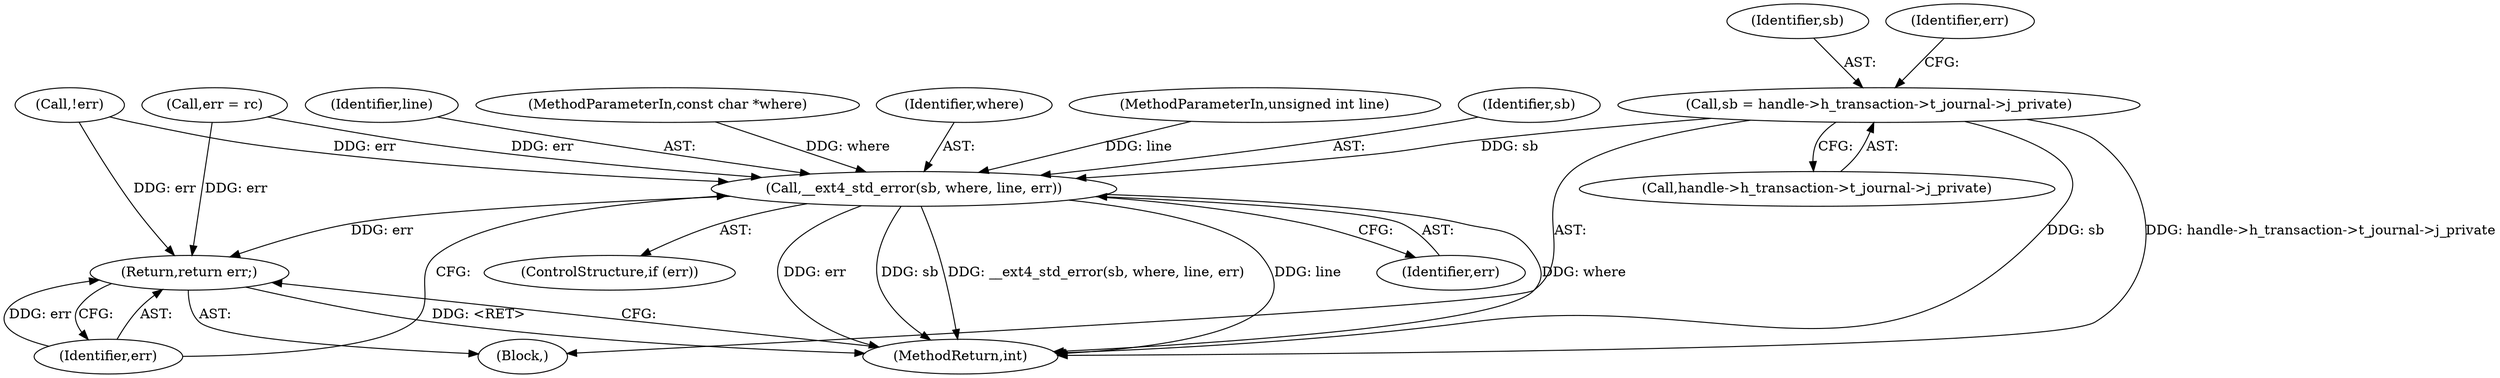 digraph "0_linux_6934da9238da947628be83635e365df41064b09b@pointer" {
"1000136" [label="(Call,sb = handle->h_transaction->t_journal->j_private)"];
"1000162" [label="(Call,__ext4_std_error(sb, where, line, err))"];
"1000167" [label="(Return,return err;)"];
"1000104" [label="(Block,)"];
"1000155" [label="(Call,!err)"];
"1000137" [label="(Identifier,sb)"];
"1000157" [label="(Call,err = rc)"];
"1000146" [label="(Identifier,err)"];
"1000166" [label="(Identifier,err)"];
"1000167" [label="(Return,return err;)"];
"1000162" [label="(Call,__ext4_std_error(sb, where, line, err))"];
"1000165" [label="(Identifier,line)"];
"1000136" [label="(Call,sb = handle->h_transaction->t_journal->j_private)"];
"1000101" [label="(MethodParameterIn,const char *where)"];
"1000168" [label="(Identifier,err)"];
"1000160" [label="(ControlStructure,if (err))"];
"1000169" [label="(MethodReturn,int)"];
"1000164" [label="(Identifier,where)"];
"1000102" [label="(MethodParameterIn,unsigned int line)"];
"1000138" [label="(Call,handle->h_transaction->t_journal->j_private)"];
"1000163" [label="(Identifier,sb)"];
"1000136" -> "1000104"  [label="AST: "];
"1000136" -> "1000138"  [label="CFG: "];
"1000137" -> "1000136"  [label="AST: "];
"1000138" -> "1000136"  [label="AST: "];
"1000146" -> "1000136"  [label="CFG: "];
"1000136" -> "1000169"  [label="DDG: handle->h_transaction->t_journal->j_private"];
"1000136" -> "1000169"  [label="DDG: sb"];
"1000136" -> "1000162"  [label="DDG: sb"];
"1000162" -> "1000160"  [label="AST: "];
"1000162" -> "1000166"  [label="CFG: "];
"1000163" -> "1000162"  [label="AST: "];
"1000164" -> "1000162"  [label="AST: "];
"1000165" -> "1000162"  [label="AST: "];
"1000166" -> "1000162"  [label="AST: "];
"1000168" -> "1000162"  [label="CFG: "];
"1000162" -> "1000169"  [label="DDG: line"];
"1000162" -> "1000169"  [label="DDG: where"];
"1000162" -> "1000169"  [label="DDG: err"];
"1000162" -> "1000169"  [label="DDG: sb"];
"1000162" -> "1000169"  [label="DDG: __ext4_std_error(sb, where, line, err)"];
"1000101" -> "1000162"  [label="DDG: where"];
"1000102" -> "1000162"  [label="DDG: line"];
"1000157" -> "1000162"  [label="DDG: err"];
"1000155" -> "1000162"  [label="DDG: err"];
"1000162" -> "1000167"  [label="DDG: err"];
"1000167" -> "1000104"  [label="AST: "];
"1000167" -> "1000168"  [label="CFG: "];
"1000168" -> "1000167"  [label="AST: "];
"1000169" -> "1000167"  [label="CFG: "];
"1000167" -> "1000169"  [label="DDG: <RET>"];
"1000168" -> "1000167"  [label="DDG: err"];
"1000157" -> "1000167"  [label="DDG: err"];
"1000155" -> "1000167"  [label="DDG: err"];
}

